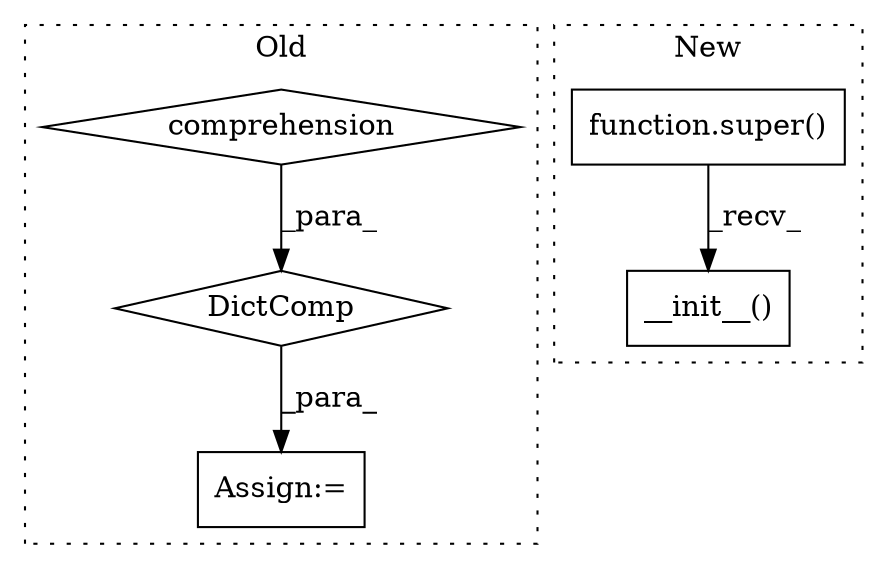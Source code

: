 digraph G {
subgraph cluster0 {
1 [label="DictComp" a="84" s="2274" l="82" shape="diamond"];
3 [label="comprehension" a="45" s="2317" l="3" shape="diamond"];
4 [label="Assign:=" a="68" s="2271" l="3" shape="box"];
label = "Old";
style="dotted";
}
subgraph cluster1 {
2 [label="__init__()" a="75" s="4405,4428" l="17,1" shape="box"];
5 [label="function.super()" a="75" s="4405" l="7" shape="box"];
label = "New";
style="dotted";
}
1 -> 4 [label="_para_"];
3 -> 1 [label="_para_"];
5 -> 2 [label="_recv_"];
}